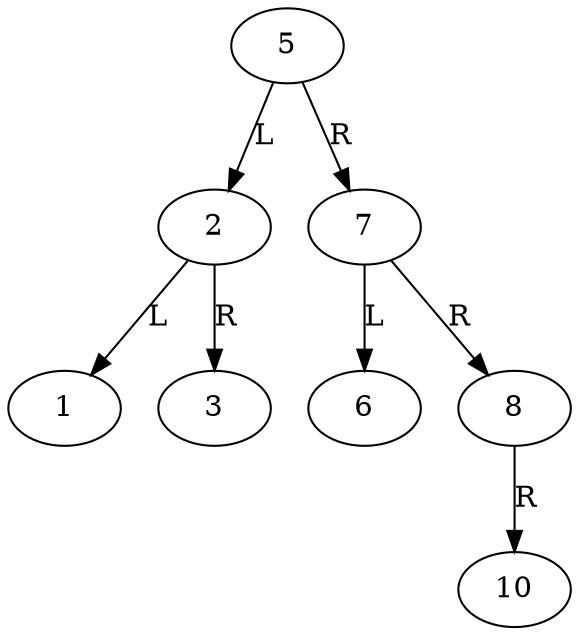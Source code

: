 digraph G {
    5 [label="5"];
    5 -> 2 [label="L"];
    2 [label="2"];
    2 -> 1 [label="L"];
    1 [label="1"];
    2 -> 3 [label="R"];
    3 [label="3"];
    5 -> 7 [label="R"];
    7 [label="7"];
    7 -> 6 [label="L"];
    6 [label="6"];
    7 -> 8 [label="R"];
    8 [label="8"];
    8 -> 10 [label="R"];
    10 [label="10"];
}
